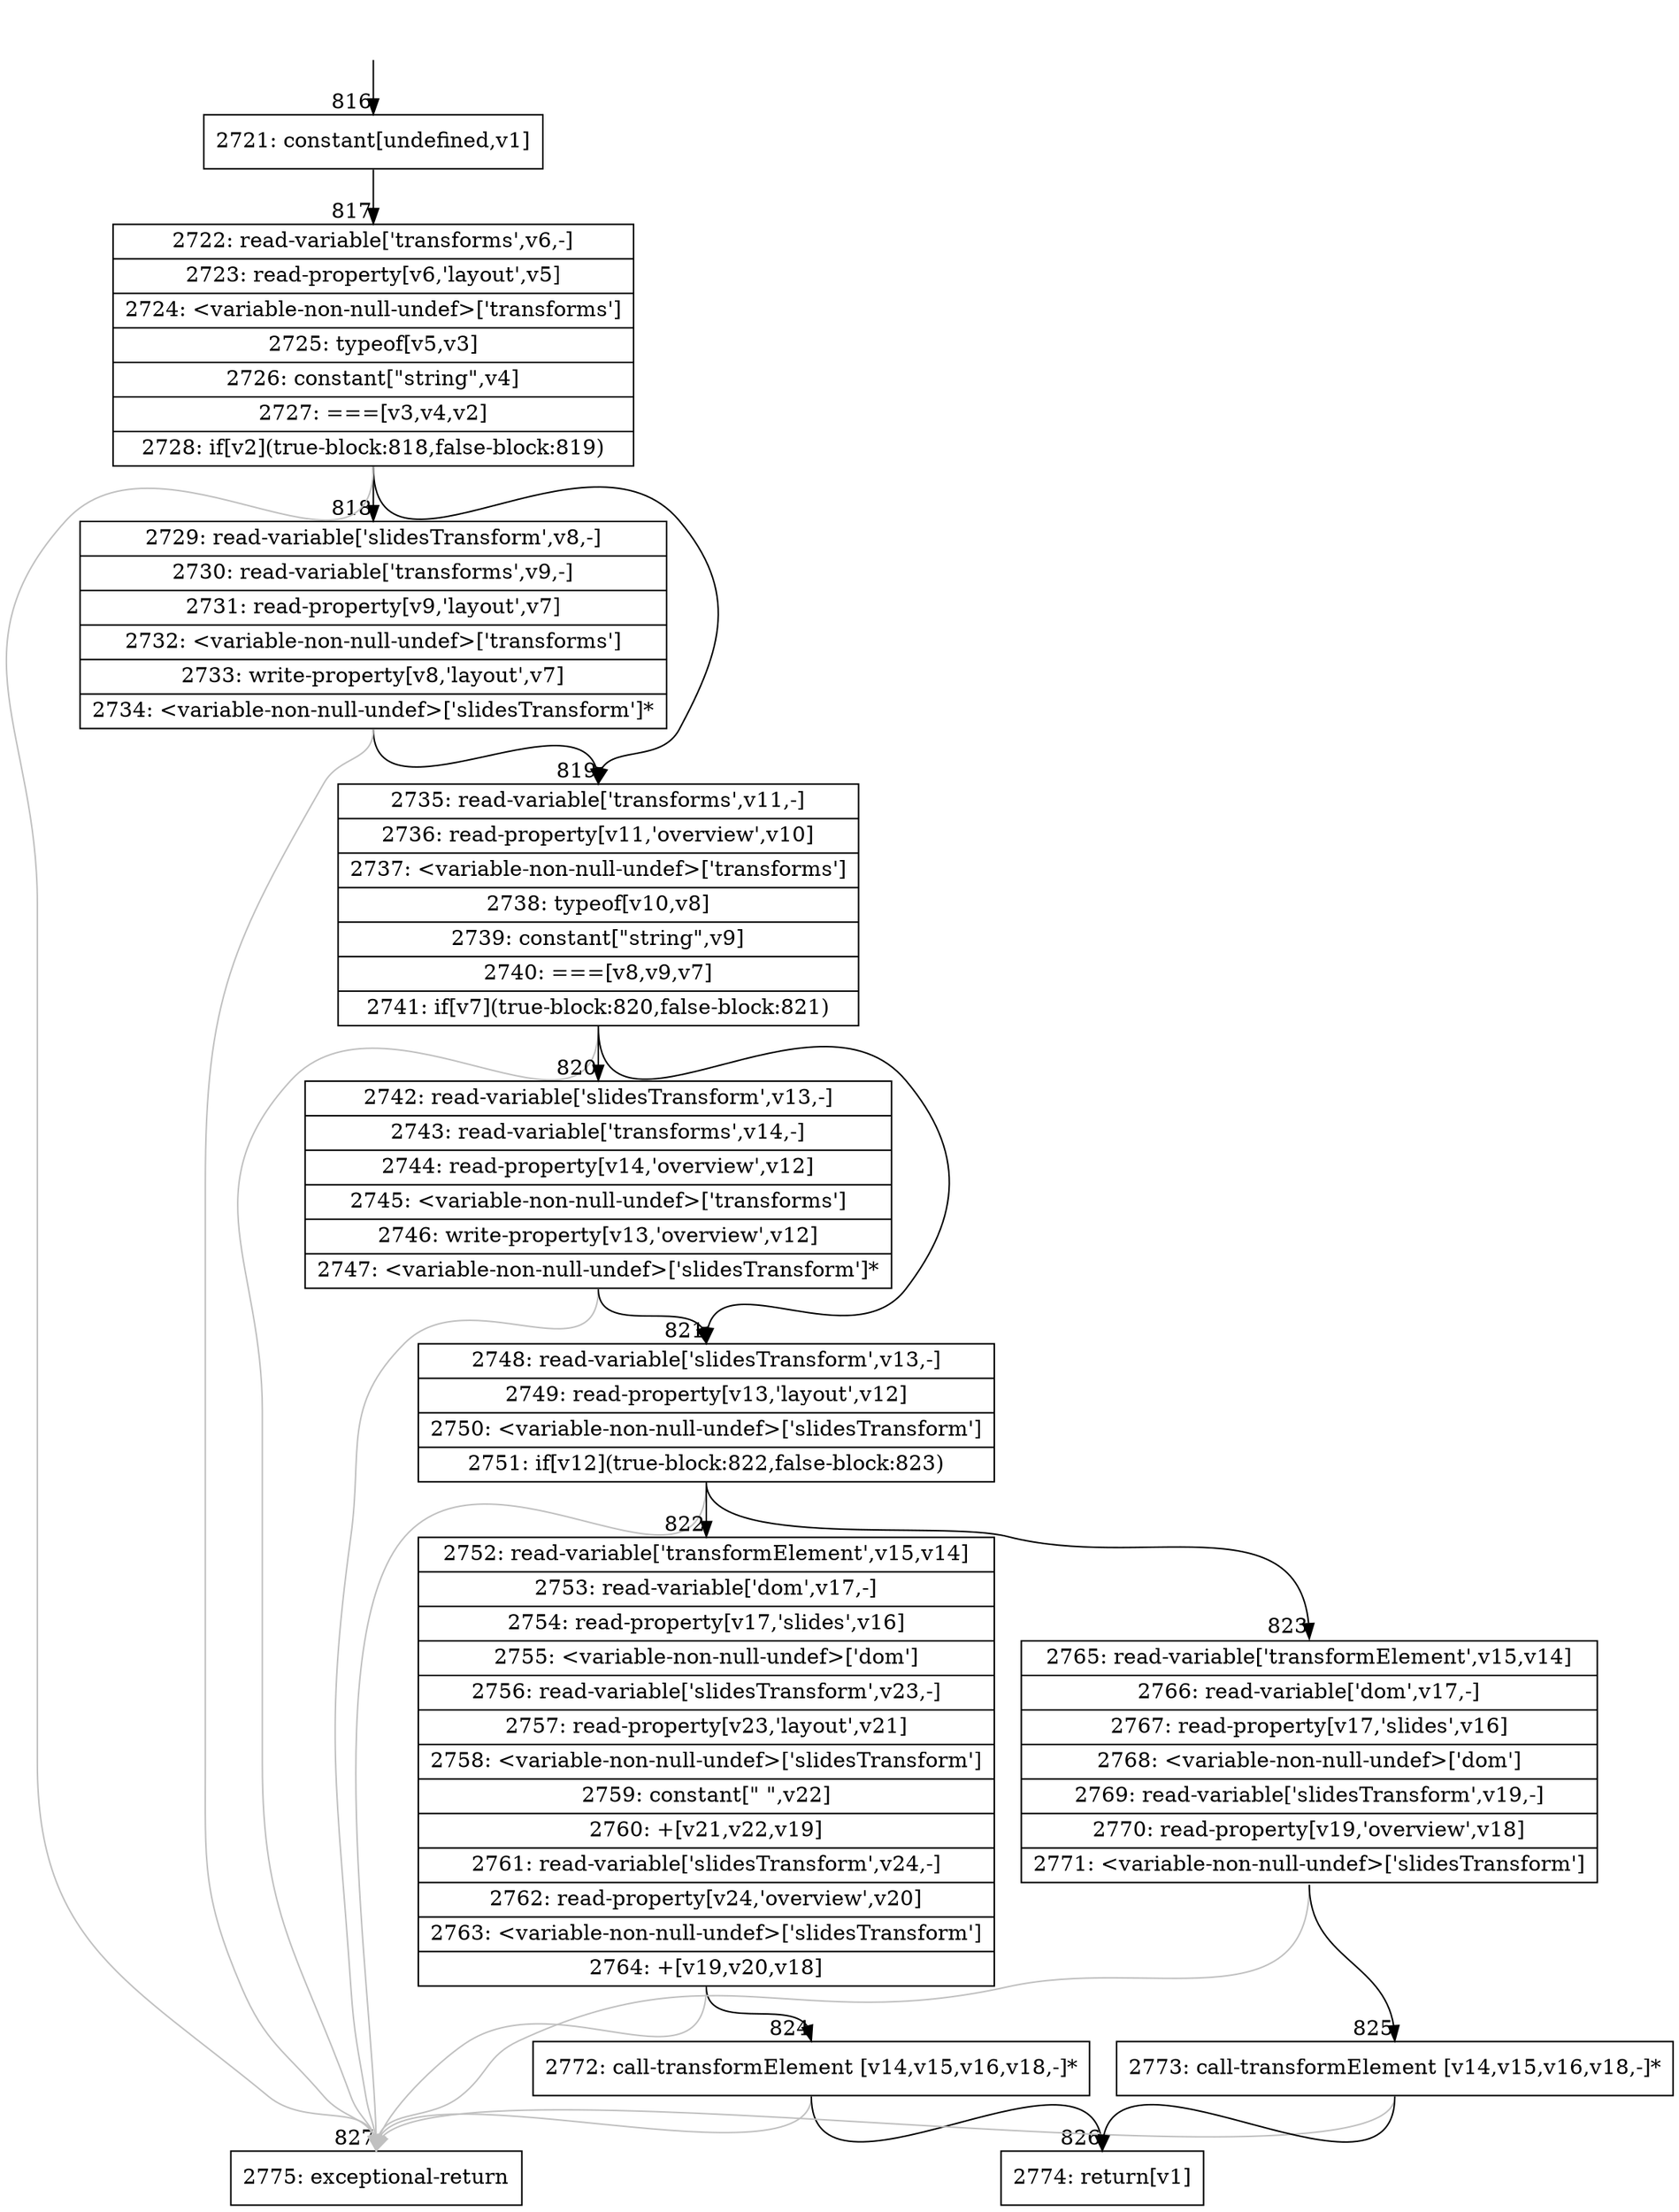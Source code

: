 digraph {
rankdir="TD"
BB_entry51[shape=none,label=""];
BB_entry51 -> BB816 [tailport=s, headport=n, headlabel="    816"]
BB816 [shape=record label="{2721: constant[undefined,v1]}" ] 
BB816 -> BB817 [tailport=s, headport=n, headlabel="      817"]
BB817 [shape=record label="{2722: read-variable['transforms',v6,-]|2723: read-property[v6,'layout',v5]|2724: \<variable-non-null-undef\>['transforms']|2725: typeof[v5,v3]|2726: constant[\"string\",v4]|2727: ===[v3,v4,v2]|2728: if[v2](true-block:818,false-block:819)}" ] 
BB817 -> BB818 [tailport=s, headport=n, headlabel="      818"]
BB817 -> BB819 [tailport=s, headport=n, headlabel="      819"]
BB817 -> BB827 [tailport=s, headport=n, color=gray, headlabel="      827"]
BB818 [shape=record label="{2729: read-variable['slidesTransform',v8,-]|2730: read-variable['transforms',v9,-]|2731: read-property[v9,'layout',v7]|2732: \<variable-non-null-undef\>['transforms']|2733: write-property[v8,'layout',v7]|2734: \<variable-non-null-undef\>['slidesTransform']*}" ] 
BB818 -> BB819 [tailport=s, headport=n]
BB818 -> BB827 [tailport=s, headport=n, color=gray]
BB819 [shape=record label="{2735: read-variable['transforms',v11,-]|2736: read-property[v11,'overview',v10]|2737: \<variable-non-null-undef\>['transforms']|2738: typeof[v10,v8]|2739: constant[\"string\",v9]|2740: ===[v8,v9,v7]|2741: if[v7](true-block:820,false-block:821)}" ] 
BB819 -> BB820 [tailport=s, headport=n, headlabel="      820"]
BB819 -> BB821 [tailport=s, headport=n, headlabel="      821"]
BB819 -> BB827 [tailport=s, headport=n, color=gray]
BB820 [shape=record label="{2742: read-variable['slidesTransform',v13,-]|2743: read-variable['transforms',v14,-]|2744: read-property[v14,'overview',v12]|2745: \<variable-non-null-undef\>['transforms']|2746: write-property[v13,'overview',v12]|2747: \<variable-non-null-undef\>['slidesTransform']*}" ] 
BB820 -> BB821 [tailport=s, headport=n]
BB820 -> BB827 [tailport=s, headport=n, color=gray]
BB821 [shape=record label="{2748: read-variable['slidesTransform',v13,-]|2749: read-property[v13,'layout',v12]|2750: \<variable-non-null-undef\>['slidesTransform']|2751: if[v12](true-block:822,false-block:823)}" ] 
BB821 -> BB822 [tailport=s, headport=n, headlabel="      822"]
BB821 -> BB823 [tailport=s, headport=n, headlabel="      823"]
BB821 -> BB827 [tailport=s, headport=n, color=gray]
BB822 [shape=record label="{2752: read-variable['transformElement',v15,v14]|2753: read-variable['dom',v17,-]|2754: read-property[v17,'slides',v16]|2755: \<variable-non-null-undef\>['dom']|2756: read-variable['slidesTransform',v23,-]|2757: read-property[v23,'layout',v21]|2758: \<variable-non-null-undef\>['slidesTransform']|2759: constant[\" \",v22]|2760: +[v21,v22,v19]|2761: read-variable['slidesTransform',v24,-]|2762: read-property[v24,'overview',v20]|2763: \<variable-non-null-undef\>['slidesTransform']|2764: +[v19,v20,v18]}" ] 
BB822 -> BB824 [tailport=s, headport=n, headlabel="      824"]
BB822 -> BB827 [tailport=s, headport=n, color=gray]
BB823 [shape=record label="{2765: read-variable['transformElement',v15,v14]|2766: read-variable['dom',v17,-]|2767: read-property[v17,'slides',v16]|2768: \<variable-non-null-undef\>['dom']|2769: read-variable['slidesTransform',v19,-]|2770: read-property[v19,'overview',v18]|2771: \<variable-non-null-undef\>['slidesTransform']}" ] 
BB823 -> BB825 [tailport=s, headport=n, headlabel="      825"]
BB823 -> BB827 [tailport=s, headport=n, color=gray]
BB824 [shape=record label="{2772: call-transformElement [v14,v15,v16,v18,-]*}" ] 
BB824 -> BB826 [tailport=s, headport=n, headlabel="      826"]
BB824 -> BB827 [tailport=s, headport=n, color=gray]
BB825 [shape=record label="{2773: call-transformElement [v14,v15,v16,v18,-]*}" ] 
BB825 -> BB826 [tailport=s, headport=n]
BB825 -> BB827 [tailport=s, headport=n, color=gray]
BB826 [shape=record label="{2774: return[v1]}" ] 
BB827 [shape=record label="{2775: exceptional-return}" ] 
//#$~ 1116
}
